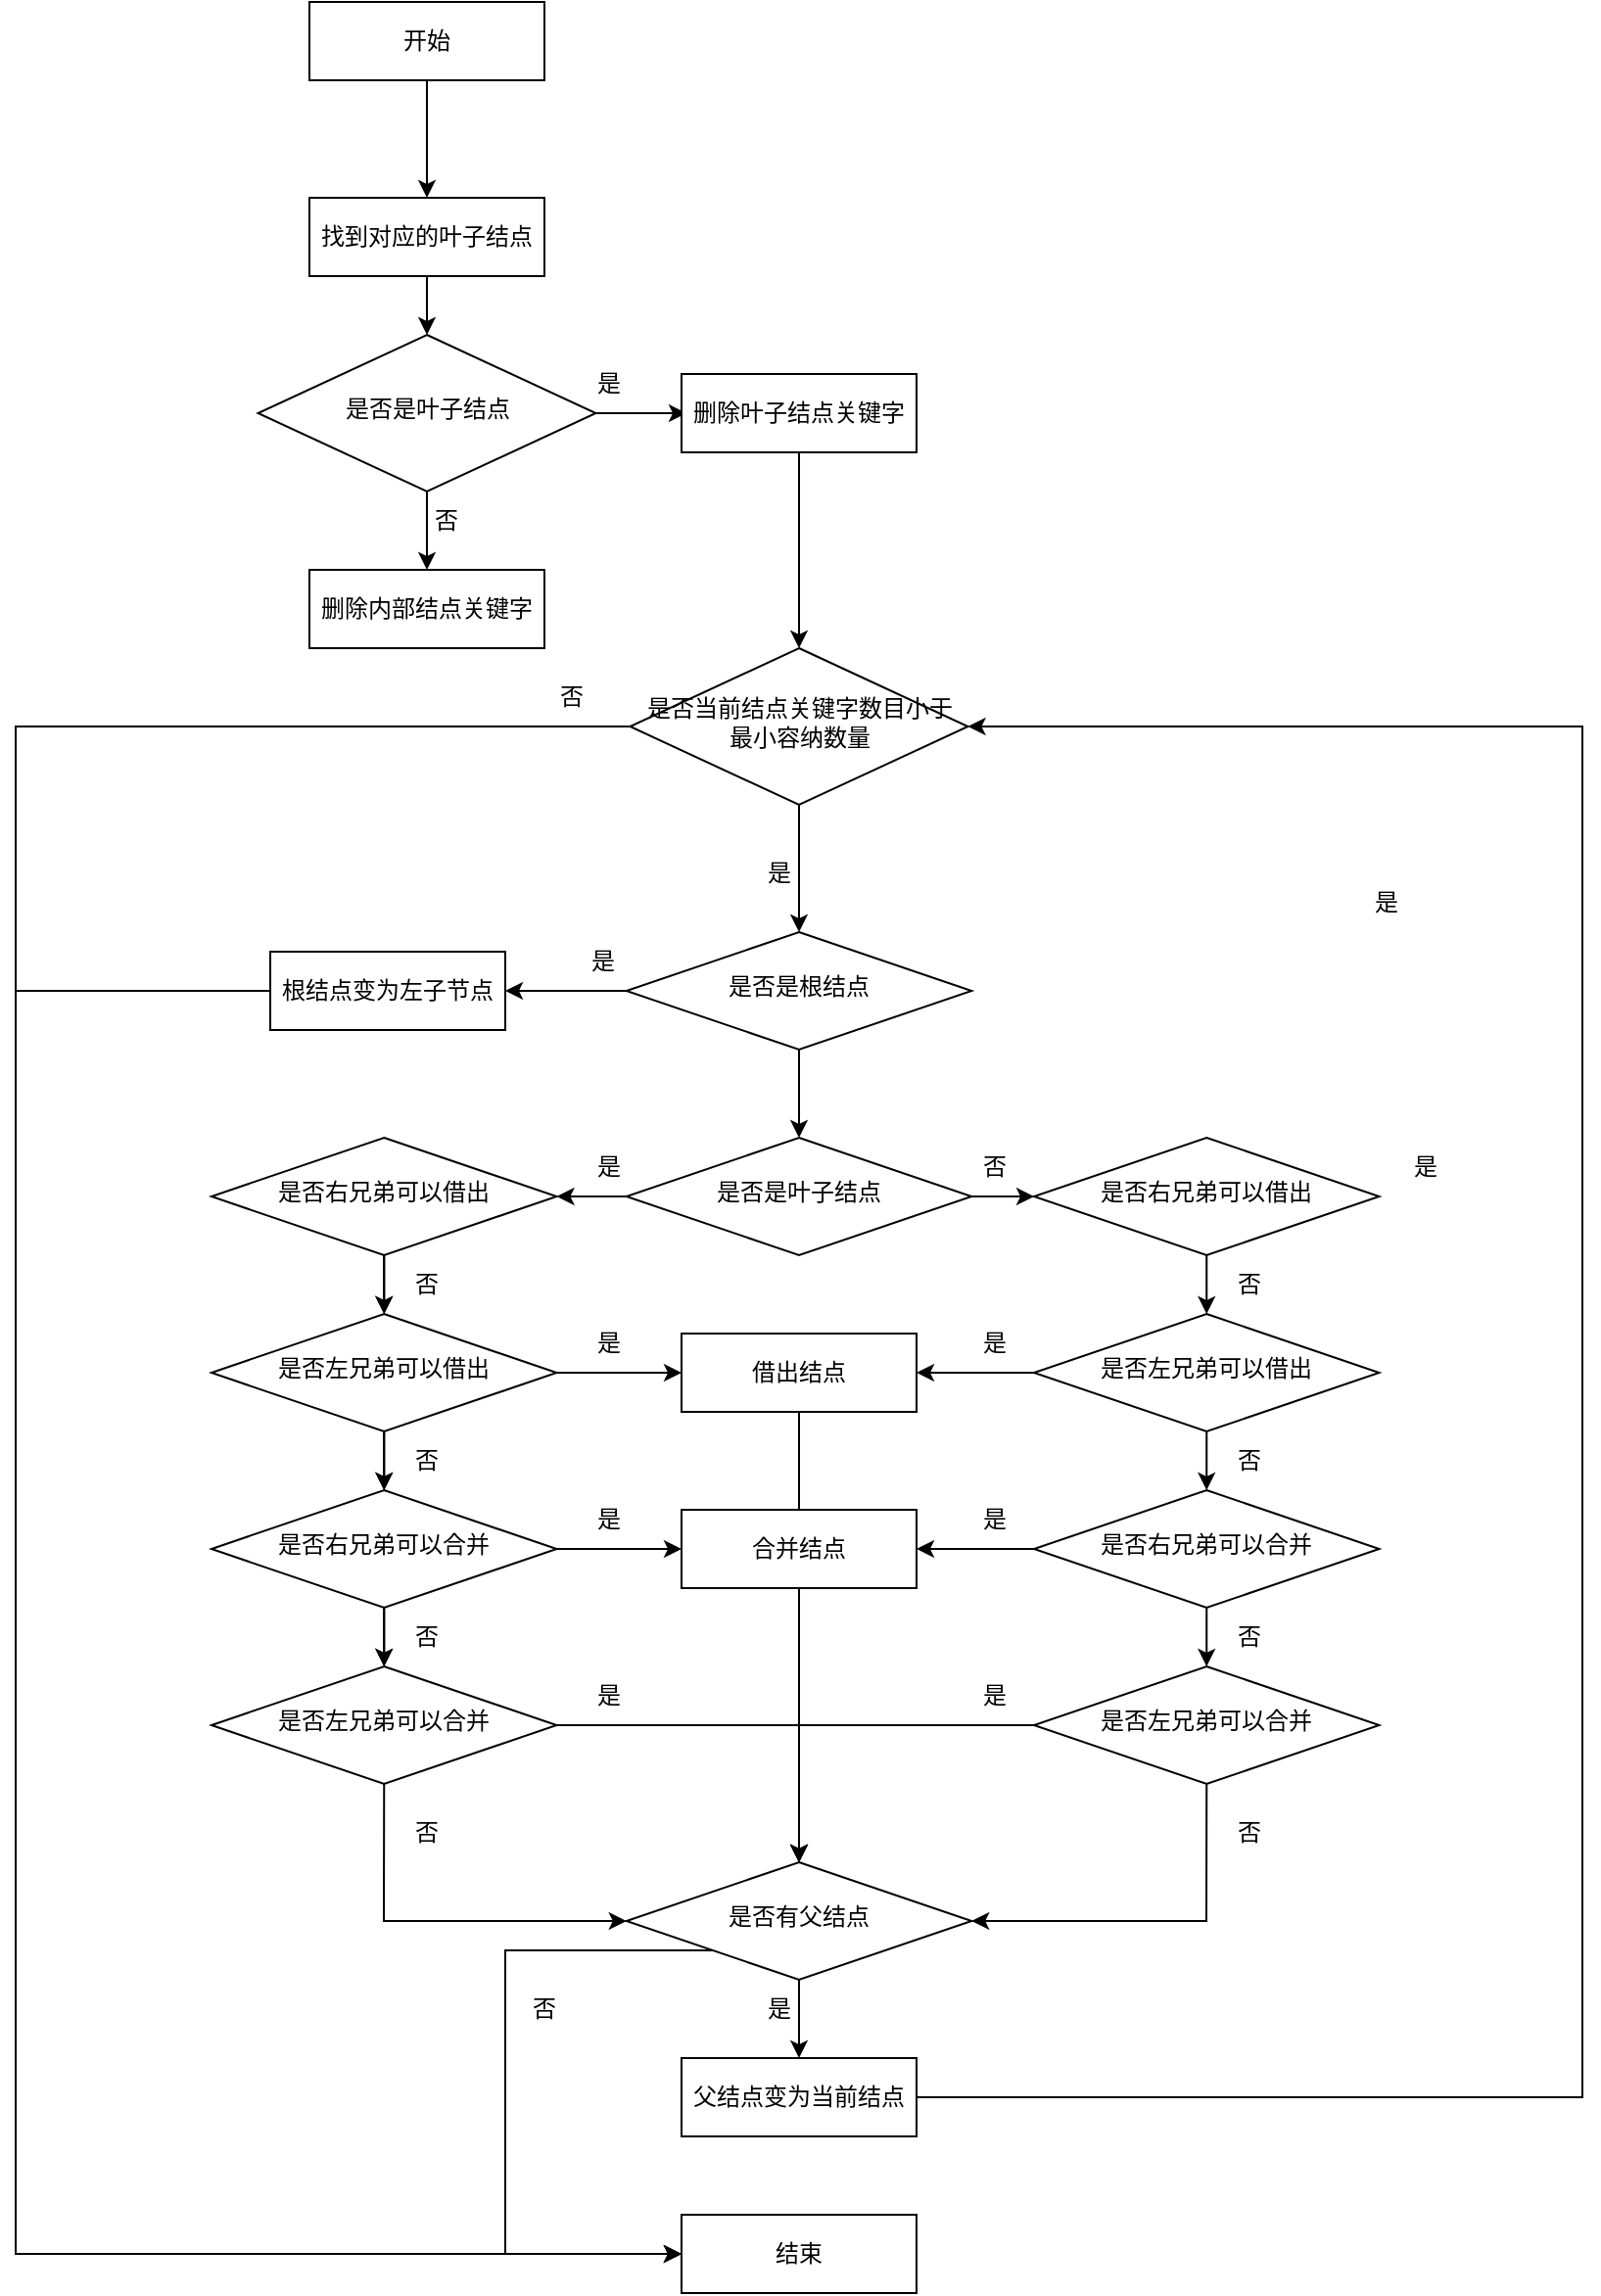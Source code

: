 <mxfile>
    <diagram id="kHgF8oy8Ynh24PCesCId" name="第 1 页">
        <mxGraphModel dx="1373" dy="1247" grid="1" gridSize="10" guides="1" tooltips="1" connect="1" arrows="1" fold="1" page="1" pageScale="1" pageWidth="827" pageHeight="1169" math="0" shadow="0">
            <root>
                <mxCell id="0"/>
                <mxCell id="1" parent="0"/>
                <mxCell id="5" value="结束" style="rounded=0;whiteSpace=wrap;html=1;fontSize=12;glass=0;strokeWidth=1;shadow=0;" vertex="1" parent="1">
                    <mxGeometry x="539.99" y="1200" width="120" height="40" as="geometry"/>
                </mxCell>
                <mxCell id="6" style="edgeStyle=none;html=1;exitX=0.5;exitY=1;exitDx=0;exitDy=0;entryX=0.5;entryY=0;entryDx=0;entryDy=0;rounded=0;" edge="1" parent="1" source="7" target="14">
                    <mxGeometry relative="1" as="geometry"/>
                </mxCell>
                <mxCell id="7" value="找到对应的叶子结点" style="rounded=0;whiteSpace=wrap;html=1;fontSize=12;glass=0;strokeWidth=1;shadow=0;" vertex="1" parent="1">
                    <mxGeometry x="350" y="170" width="120" height="40" as="geometry"/>
                </mxCell>
                <mxCell id="8" style="edgeStyle=orthogonalEdgeStyle;rounded=0;orthogonalLoop=1;jettySize=auto;html=1;exitX=0.5;exitY=1;exitDx=0;exitDy=0;entryX=0.5;entryY=0;entryDx=0;entryDy=0;" edge="1" parent="1" source="9" target="7">
                    <mxGeometry relative="1" as="geometry">
                        <mxPoint x="220" y="150" as="targetPoint"/>
                    </mxGeometry>
                </mxCell>
                <mxCell id="9" value="开始" style="rounded=0;whiteSpace=wrap;html=1;fontSize=12;glass=0;strokeWidth=1;shadow=0;" vertex="1" parent="1">
                    <mxGeometry x="350" y="70" width="120" height="40" as="geometry"/>
                </mxCell>
                <mxCell id="12" style="edgeStyle=orthogonalEdgeStyle;rounded=0;orthogonalLoop=1;jettySize=auto;html=1;exitX=1;exitY=0.5;exitDx=0;exitDy=0;" edge="1" parent="1" source="14">
                    <mxGeometry relative="1" as="geometry">
                        <mxPoint x="542.5" y="280.0" as="targetPoint"/>
                    </mxGeometry>
                </mxCell>
                <mxCell id="34" style="edgeStyle=none;html=1;exitX=0.5;exitY=1;exitDx=0;exitDy=0;" edge="1" parent="1" source="14" target="33">
                    <mxGeometry relative="1" as="geometry"/>
                </mxCell>
                <mxCell id="14" value="是否是叶子结点" style="rhombus;whiteSpace=wrap;html=1;shadow=0;fontFamily=Helvetica;fontSize=12;align=center;strokeWidth=1;spacing=6;spacingTop=-4;rounded=0;" vertex="1" parent="1">
                    <mxGeometry x="323.75" y="240" width="172.5" height="80" as="geometry"/>
                </mxCell>
                <mxCell id="15" value="是" style="text;html=1;strokeColor=none;fillColor=none;align=center;verticalAlign=middle;whiteSpace=wrap;rounded=0;" vertex="1" parent="1">
                    <mxGeometry x="472.5" y="250" width="60" height="30" as="geometry"/>
                </mxCell>
                <mxCell id="16" value="否" style="text;html=1;strokeColor=none;fillColor=none;align=center;verticalAlign=middle;whiteSpace=wrap;rounded=0;" vertex="1" parent="1">
                    <mxGeometry x="390" y="320" width="60" height="30" as="geometry"/>
                </mxCell>
                <mxCell id="17" style="edgeStyle=none;html=1;exitX=0.5;exitY=1;exitDx=0;exitDy=0;rounded=0;" edge="1" parent="1" source="18" target="23">
                    <mxGeometry relative="1" as="geometry">
                        <mxPoint x="600" y="330" as="targetPoint"/>
                    </mxGeometry>
                </mxCell>
                <mxCell id="18" value="删除叶子结点关键字" style="rounded=0;whiteSpace=wrap;html=1;fontSize=12;glass=0;strokeWidth=1;shadow=0;" vertex="1" parent="1">
                    <mxGeometry x="540" y="260" width="120" height="40" as="geometry"/>
                </mxCell>
                <mxCell id="21" style="edgeStyle=none;rounded=0;html=1;exitX=0.5;exitY=1;exitDx=0;exitDy=0;" edge="1" parent="1" source="23">
                    <mxGeometry relative="1" as="geometry">
                        <mxPoint x="600" y="545" as="targetPoint"/>
                    </mxGeometry>
                </mxCell>
                <mxCell id="68" style="edgeStyle=none;rounded=0;html=1;exitX=0;exitY=0.5;exitDx=0;exitDy=0;entryX=0;entryY=0.5;entryDx=0;entryDy=0;" edge="1" parent="1" source="23" target="5">
                    <mxGeometry relative="1" as="geometry">
                        <mxPoint x="550" y="1150" as="targetPoint"/>
                        <Array as="points">
                            <mxPoint x="200" y="440"/>
                            <mxPoint x="200" y="780"/>
                            <mxPoint x="200" y="1220"/>
                        </Array>
                    </mxGeometry>
                </mxCell>
                <mxCell id="23" value="是否当前结点关键字数目小于最小容纳数量" style="rhombus;whiteSpace=wrap;html=1;shadow=0;fontFamily=Helvetica;fontSize=12;align=center;strokeWidth=1;spacing=6;spacingTop=-4;rounded=0;" vertex="1" parent="1">
                    <mxGeometry x="513.75" y="400" width="172.5" height="80" as="geometry"/>
                </mxCell>
                <mxCell id="24" value="是" style="text;html=1;strokeColor=none;fillColor=none;align=center;verticalAlign=middle;whiteSpace=wrap;rounded=0;" vertex="1" parent="1">
                    <mxGeometry x="560" y="500" width="60" height="30" as="geometry"/>
                </mxCell>
                <mxCell id="31" value="是" style="text;html=1;strokeColor=none;fillColor=none;align=center;verticalAlign=middle;whiteSpace=wrap;rounded=0;" vertex="1" parent="1">
                    <mxGeometry x="870" y="515" width="60" height="30" as="geometry"/>
                </mxCell>
                <mxCell id="33" value="删除内部结点关键字" style="rounded=0;whiteSpace=wrap;html=1;fontSize=12;glass=0;strokeWidth=1;shadow=0;" vertex="1" parent="1">
                    <mxGeometry x="350" y="360" width="120" height="40" as="geometry"/>
                </mxCell>
                <mxCell id="37" style="edgeStyle=none;html=1;exitX=0;exitY=0.5;exitDx=0;exitDy=0;" edge="1" parent="1" source="35" target="36">
                    <mxGeometry relative="1" as="geometry"/>
                </mxCell>
                <mxCell id="61" style="edgeStyle=none;html=1;exitX=0.5;exitY=1;exitDx=0;exitDy=0;entryX=0.5;entryY=0;entryDx=0;entryDy=0;" edge="1" parent="1" source="35" target="39">
                    <mxGeometry relative="1" as="geometry"/>
                </mxCell>
                <mxCell id="35" value="是否是根结点" style="rhombus;whiteSpace=wrap;html=1;shadow=0;fontFamily=Helvetica;fontSize=12;align=center;strokeWidth=1;spacing=6;spacingTop=-4;rounded=0;" vertex="1" parent="1">
                    <mxGeometry x="511.87" y="545" width="176.25" height="60" as="geometry"/>
                </mxCell>
                <mxCell id="63" style="edgeStyle=none;html=1;exitX=0;exitY=0.5;exitDx=0;exitDy=0;entryX=0;entryY=0.5;entryDx=0;entryDy=0;rounded=0;" edge="1" parent="1" source="36" target="5">
                    <mxGeometry relative="1" as="geometry">
                        <Array as="points">
                            <mxPoint x="200" y="575"/>
                            <mxPoint x="200" y="1020"/>
                            <mxPoint x="200" y="1220"/>
                        </Array>
                    </mxGeometry>
                </mxCell>
                <mxCell id="36" value="根结点变为左子节点" style="rounded=0;whiteSpace=wrap;html=1;fontSize=12;glass=0;strokeWidth=1;shadow=0;" vertex="1" parent="1">
                    <mxGeometry x="330" y="555" width="120" height="40" as="geometry"/>
                </mxCell>
                <mxCell id="48" style="edgeStyle=none;html=1;exitX=0;exitY=0.5;exitDx=0;exitDy=0;entryX=1;entryY=0.5;entryDx=0;entryDy=0;" edge="1" parent="1" source="39" target="44">
                    <mxGeometry relative="1" as="geometry"/>
                </mxCell>
                <mxCell id="60" style="edgeStyle=none;html=1;exitX=1;exitY=0.5;exitDx=0;exitDy=0;entryX=0;entryY=0.5;entryDx=0;entryDy=0;" edge="1" parent="1" source="39" target="55">
                    <mxGeometry relative="1" as="geometry"/>
                </mxCell>
                <mxCell id="39" value="是否是叶子结点" style="rhombus;whiteSpace=wrap;html=1;shadow=0;fontFamily=Helvetica;fontSize=12;align=center;strokeWidth=1;spacing=6;spacingTop=-4;rounded=0;" vertex="1" parent="1">
                    <mxGeometry x="511.87" y="650" width="176.25" height="60" as="geometry"/>
                </mxCell>
                <mxCell id="41" value="是" style="text;html=1;strokeColor=none;fillColor=none;align=center;verticalAlign=middle;whiteSpace=wrap;rounded=0;" vertex="1" parent="1">
                    <mxGeometry x="470" y="545" width="60" height="30" as="geometry"/>
                </mxCell>
                <mxCell id="42" value="是" style="text;html=1;strokeColor=none;fillColor=none;align=center;verticalAlign=middle;whiteSpace=wrap;rounded=0;" vertex="1" parent="1">
                    <mxGeometry x="890" y="650" width="60" height="30" as="geometry"/>
                </mxCell>
                <mxCell id="50" style="edgeStyle=none;html=1;exitX=0.5;exitY=1;exitDx=0;exitDy=0;" edge="1" parent="1" source="43" target="46">
                    <mxGeometry relative="1" as="geometry"/>
                </mxCell>
                <mxCell id="122" style="edgeStyle=none;rounded=0;html=1;exitX=1;exitY=0.5;exitDx=0;exitDy=0;entryX=0;entryY=0.5;entryDx=0;entryDy=0;" edge="1" parent="1" source="43" target="121">
                    <mxGeometry relative="1" as="geometry"/>
                </mxCell>
                <mxCell id="43" value="是否左兄弟可以借出" style="rhombus;whiteSpace=wrap;html=1;shadow=0;fontFamily=Helvetica;fontSize=12;align=center;strokeWidth=1;spacing=6;spacingTop=-4;rounded=0;" vertex="1" parent="1">
                    <mxGeometry x="300" y="740" width="176.25" height="60" as="geometry"/>
                </mxCell>
                <mxCell id="59" style="edgeStyle=none;html=1;exitX=0.5;exitY=1;exitDx=0;exitDy=0;" edge="1" parent="1" source="44" target="43">
                    <mxGeometry relative="1" as="geometry"/>
                </mxCell>
                <mxCell id="44" value="是否右兄弟可以借出" style="rhombus;whiteSpace=wrap;html=1;shadow=0;fontFamily=Helvetica;fontSize=12;align=center;strokeWidth=1;spacing=6;spacingTop=-4;rounded=0;" vertex="1" parent="1">
                    <mxGeometry x="300" y="650" width="176.25" height="60" as="geometry"/>
                </mxCell>
                <mxCell id="71" style="edgeStyle=none;rounded=0;html=1;exitX=1;exitY=0.5;exitDx=0;exitDy=0;entryX=0.5;entryY=0;entryDx=0;entryDy=0;" edge="1" parent="1" source="45">
                    <mxGeometry relative="1" as="geometry">
                        <mxPoint x="599.99" y="1020" as="targetPoint"/>
                        <Array as="points">
                            <mxPoint x="600" y="950"/>
                        </Array>
                    </mxGeometry>
                </mxCell>
                <mxCell id="116" style="edgeStyle=none;rounded=0;html=1;exitX=0.5;exitY=1;exitDx=0;exitDy=0;entryX=0;entryY=0.5;entryDx=0;entryDy=0;" edge="1" parent="1" source="45" target="75">
                    <mxGeometry relative="1" as="geometry">
                        <Array as="points">
                            <mxPoint x="388" y="1050"/>
                        </Array>
                    </mxGeometry>
                </mxCell>
                <mxCell id="45" value="是否左兄弟可以合并" style="rhombus;whiteSpace=wrap;html=1;shadow=0;fontFamily=Helvetica;fontSize=12;align=center;strokeWidth=1;spacing=6;spacingTop=-4;rounded=0;" vertex="1" parent="1">
                    <mxGeometry x="300" y="920" width="176.25" height="60" as="geometry"/>
                </mxCell>
                <mxCell id="51" style="edgeStyle=none;html=1;exitX=0.5;exitY=1;exitDx=0;exitDy=0;entryX=0.5;entryY=0;entryDx=0;entryDy=0;" edge="1" parent="1" source="46" target="45">
                    <mxGeometry relative="1" as="geometry"/>
                </mxCell>
                <mxCell id="125" style="edgeStyle=none;rounded=0;html=1;exitX=1;exitY=0.5;exitDx=0;exitDy=0;" edge="1" parent="1" source="46" target="124">
                    <mxGeometry relative="1" as="geometry"/>
                </mxCell>
                <mxCell id="46" value="是否右兄弟可以合并" style="rhombus;whiteSpace=wrap;html=1;shadow=0;fontFamily=Helvetica;fontSize=12;align=center;strokeWidth=1;spacing=6;spacingTop=-4;rounded=0;" vertex="1" parent="1">
                    <mxGeometry x="300" y="830" width="176.25" height="60" as="geometry"/>
                </mxCell>
                <mxCell id="52" style="edgeStyle=none;html=1;exitX=0.5;exitY=1;exitDx=0;exitDy=0;" edge="1" parent="1" source="53" target="58">
                    <mxGeometry relative="1" as="geometry"/>
                </mxCell>
                <mxCell id="123" style="edgeStyle=none;rounded=0;html=1;exitX=0;exitY=0.5;exitDx=0;exitDy=0;entryX=1;entryY=0.5;entryDx=0;entryDy=0;" edge="1" parent="1" source="53" target="121">
                    <mxGeometry relative="1" as="geometry"/>
                </mxCell>
                <mxCell id="53" value="是否左兄弟可以借出" style="rhombus;whiteSpace=wrap;html=1;shadow=0;fontFamily=Helvetica;fontSize=12;align=center;strokeWidth=1;spacing=6;spacingTop=-4;rounded=0;" vertex="1" parent="1">
                    <mxGeometry x="720" y="740" width="176.25" height="60" as="geometry"/>
                </mxCell>
                <mxCell id="62" style="edgeStyle=none;html=1;exitX=0.5;exitY=1;exitDx=0;exitDy=0;entryX=0.5;entryY=0;entryDx=0;entryDy=0;" edge="1" parent="1" source="55" target="53">
                    <mxGeometry relative="1" as="geometry"/>
                </mxCell>
                <mxCell id="55" value="是否右兄弟可以借出" style="rhombus;whiteSpace=wrap;html=1;shadow=0;fontFamily=Helvetica;fontSize=12;align=center;strokeWidth=1;spacing=6;spacingTop=-4;rounded=0;" vertex="1" parent="1">
                    <mxGeometry x="720" y="650" width="176.25" height="60" as="geometry"/>
                </mxCell>
                <mxCell id="72" style="edgeStyle=none;rounded=0;html=1;exitX=0;exitY=0.5;exitDx=0;exitDy=0;" edge="1" parent="1">
                    <mxGeometry relative="1" as="geometry">
                        <mxPoint x="600" y="1020" as="targetPoint"/>
                        <mxPoint x="720" y="950" as="sourcePoint"/>
                        <Array as="points">
                            <mxPoint x="600" y="950"/>
                        </Array>
                    </mxGeometry>
                </mxCell>
                <mxCell id="57" style="edgeStyle=none;html=1;exitX=0.5;exitY=1;exitDx=0;exitDy=0;entryX=0.5;entryY=0;entryDx=0;entryDy=0;" edge="1" parent="1" source="58">
                    <mxGeometry relative="1" as="geometry">
                        <mxPoint x="808.125" y="920" as="targetPoint"/>
                    </mxGeometry>
                </mxCell>
                <mxCell id="126" style="edgeStyle=none;rounded=0;html=1;exitX=0;exitY=0.5;exitDx=0;exitDy=0;entryX=1;entryY=0.5;entryDx=0;entryDy=0;" edge="1" parent="1" source="58" target="124">
                    <mxGeometry relative="1" as="geometry"/>
                </mxCell>
                <mxCell id="58" value="是否右兄弟可以合并" style="rhombus;whiteSpace=wrap;html=1;shadow=0;fontFamily=Helvetica;fontSize=12;align=center;strokeWidth=1;spacing=6;spacingTop=-4;rounded=0;" vertex="1" parent="1">
                    <mxGeometry x="720" y="830" width="176.25" height="60" as="geometry"/>
                </mxCell>
                <mxCell id="64" value="是" style="text;html=1;strokeColor=none;fillColor=none;align=center;verticalAlign=middle;whiteSpace=wrap;rounded=0;" vertex="1" parent="1">
                    <mxGeometry x="472.5" y="650" width="60" height="30" as="geometry"/>
                </mxCell>
                <mxCell id="65" value="否" style="text;html=1;strokeColor=none;fillColor=none;align=center;verticalAlign=middle;whiteSpace=wrap;rounded=0;" vertex="1" parent="1">
                    <mxGeometry x="670" y="650" width="60" height="30" as="geometry"/>
                </mxCell>
                <mxCell id="69" value="否" style="text;html=1;strokeColor=none;fillColor=none;align=center;verticalAlign=middle;whiteSpace=wrap;rounded=0;" vertex="1" parent="1">
                    <mxGeometry x="453.75" y="410" width="60" height="30" as="geometry"/>
                </mxCell>
                <mxCell id="84" style="edgeStyle=none;rounded=0;html=1;exitX=0.5;exitY=1;exitDx=0;exitDy=0;entryX=1;entryY=0.5;entryDx=0;entryDy=0;" edge="1" parent="1" source="74" target="75">
                    <mxGeometry relative="1" as="geometry">
                        <Array as="points">
                            <mxPoint x="808" y="1050"/>
                        </Array>
                    </mxGeometry>
                </mxCell>
                <mxCell id="74" value="是否左兄弟可以合并" style="rhombus;whiteSpace=wrap;html=1;shadow=0;fontFamily=Helvetica;fontSize=12;align=center;strokeWidth=1;spacing=6;spacingTop=-4;rounded=0;" vertex="1" parent="1">
                    <mxGeometry x="720" y="920" width="176.25" height="60" as="geometry"/>
                </mxCell>
                <mxCell id="77" style="edgeStyle=none;rounded=0;html=1;exitX=0.5;exitY=1;exitDx=0;exitDy=0;" edge="1" parent="1" source="75" target="76">
                    <mxGeometry relative="1" as="geometry"/>
                </mxCell>
                <mxCell id="118" style="edgeStyle=none;rounded=0;html=1;exitX=0;exitY=1;exitDx=0;exitDy=0;entryX=0;entryY=0.5;entryDx=0;entryDy=0;" edge="1" parent="1" source="75" target="5">
                    <mxGeometry relative="1" as="geometry">
                        <Array as="points">
                            <mxPoint x="450" y="1065"/>
                            <mxPoint x="450" y="1220"/>
                        </Array>
                    </mxGeometry>
                </mxCell>
                <mxCell id="75" value="是否有父结点" style="rhombus;whiteSpace=wrap;html=1;shadow=0;fontFamily=Helvetica;fontSize=12;align=center;strokeWidth=1;spacing=6;spacingTop=-4;rounded=0;" vertex="1" parent="1">
                    <mxGeometry x="511.87" y="1020" width="176.25" height="60" as="geometry"/>
                </mxCell>
                <mxCell id="79" style="edgeStyle=none;rounded=0;html=1;exitX=1;exitY=0.5;exitDx=0;exitDy=0;entryX=1;entryY=0.5;entryDx=0;entryDy=0;" edge="1" parent="1" source="76" target="23">
                    <mxGeometry relative="1" as="geometry">
                        <Array as="points">
                            <mxPoint x="1000" y="1140"/>
                            <mxPoint x="1000" y="440"/>
                        </Array>
                    </mxGeometry>
                </mxCell>
                <mxCell id="76" value="父结点变为当前结点" style="rounded=0;whiteSpace=wrap;html=1;fontSize=12;glass=0;strokeWidth=1;shadow=0;" vertex="1" parent="1">
                    <mxGeometry x="540" y="1120" width="120" height="40" as="geometry"/>
                </mxCell>
                <mxCell id="78" value="是" style="text;html=1;strokeColor=none;fillColor=none;align=center;verticalAlign=middle;whiteSpace=wrap;rounded=0;" vertex="1" parent="1">
                    <mxGeometry x="560" y="1080" width="60" height="30" as="geometry"/>
                </mxCell>
                <mxCell id="80" value="否" style="text;html=1;strokeColor=none;fillColor=none;align=center;verticalAlign=middle;whiteSpace=wrap;rounded=0;" vertex="1" parent="1">
                    <mxGeometry x="800" y="710" width="60" height="30" as="geometry"/>
                </mxCell>
                <mxCell id="81" value="否" style="text;html=1;strokeColor=none;fillColor=none;align=center;verticalAlign=middle;whiteSpace=wrap;rounded=0;" vertex="1" parent="1">
                    <mxGeometry x="800" y="800" width="60" height="30" as="geometry"/>
                </mxCell>
                <mxCell id="82" value="否" style="text;html=1;strokeColor=none;fillColor=none;align=center;verticalAlign=middle;whiteSpace=wrap;rounded=0;" vertex="1" parent="1">
                    <mxGeometry x="800" y="890" width="60" height="30" as="geometry"/>
                </mxCell>
                <mxCell id="85" value="否" style="text;html=1;strokeColor=none;fillColor=none;align=center;verticalAlign=middle;whiteSpace=wrap;rounded=0;" vertex="1" parent="1">
                    <mxGeometry x="800" y="990" width="60" height="30" as="geometry"/>
                </mxCell>
                <mxCell id="109" style="edgeStyle=none;html=1;exitX=0.5;exitY=1;exitDx=0;exitDy=0;" edge="1" parent="1">
                    <mxGeometry relative="1" as="geometry">
                        <mxPoint x="388.125" y="800" as="sourcePoint"/>
                        <mxPoint x="388.125" y="830" as="targetPoint"/>
                    </mxGeometry>
                </mxCell>
                <mxCell id="110" style="edgeStyle=none;html=1;exitX=0.5;exitY=1;exitDx=0;exitDy=0;entryX=0.5;entryY=0;entryDx=0;entryDy=0;" edge="1" parent="1">
                    <mxGeometry relative="1" as="geometry">
                        <mxPoint x="388.125" y="710" as="sourcePoint"/>
                        <mxPoint x="388.125" y="740" as="targetPoint"/>
                    </mxGeometry>
                </mxCell>
                <mxCell id="111" style="edgeStyle=none;html=1;exitX=0.5;exitY=1;exitDx=0;exitDy=0;entryX=0.5;entryY=0;entryDx=0;entryDy=0;" edge="1" parent="1">
                    <mxGeometry relative="1" as="geometry">
                        <mxPoint x="388.125" y="890" as="sourcePoint"/>
                        <mxPoint x="388.125" y="920" as="targetPoint"/>
                    </mxGeometry>
                </mxCell>
                <mxCell id="112" value="否" style="text;html=1;strokeColor=none;fillColor=none;align=center;verticalAlign=middle;whiteSpace=wrap;rounded=0;" vertex="1" parent="1">
                    <mxGeometry x="380" y="710" width="60" height="30" as="geometry"/>
                </mxCell>
                <mxCell id="113" value="否" style="text;html=1;strokeColor=none;fillColor=none;align=center;verticalAlign=middle;whiteSpace=wrap;rounded=0;" vertex="1" parent="1">
                    <mxGeometry x="380" y="800" width="60" height="30" as="geometry"/>
                </mxCell>
                <mxCell id="114" value="否" style="text;html=1;strokeColor=none;fillColor=none;align=center;verticalAlign=middle;whiteSpace=wrap;rounded=0;" vertex="1" parent="1">
                    <mxGeometry x="380" y="890" width="60" height="30" as="geometry"/>
                </mxCell>
                <mxCell id="115" value="否" style="text;html=1;strokeColor=none;fillColor=none;align=center;verticalAlign=middle;whiteSpace=wrap;rounded=0;" vertex="1" parent="1">
                    <mxGeometry x="380" y="990" width="60" height="30" as="geometry"/>
                </mxCell>
                <mxCell id="119" value="否" style="text;html=1;strokeColor=none;fillColor=none;align=center;verticalAlign=middle;whiteSpace=wrap;rounded=0;" vertex="1" parent="1">
                    <mxGeometry x="440" y="1080" width="60" height="30" as="geometry"/>
                </mxCell>
                <mxCell id="128" style="edgeStyle=none;rounded=0;html=1;exitX=0.5;exitY=1;exitDx=0;exitDy=0;" edge="1" parent="1" source="121">
                    <mxGeometry relative="1" as="geometry">
                        <mxPoint x="600" y="1020" as="targetPoint"/>
                    </mxGeometry>
                </mxCell>
                <mxCell id="121" value="借出结点" style="rounded=0;whiteSpace=wrap;html=1;fontSize=12;glass=0;strokeWidth=1;shadow=0;" vertex="1" parent="1">
                    <mxGeometry x="540" y="750" width="120" height="40" as="geometry"/>
                </mxCell>
                <mxCell id="127" style="edgeStyle=none;rounded=0;html=1;exitX=0.5;exitY=1;exitDx=0;exitDy=0;entryX=0.5;entryY=0;entryDx=0;entryDy=0;" edge="1" parent="1" source="124" target="75">
                    <mxGeometry relative="1" as="geometry"/>
                </mxCell>
                <mxCell id="124" value="合并结点" style="rounded=0;whiteSpace=wrap;html=1;fontSize=12;glass=0;strokeWidth=1;shadow=0;" vertex="1" parent="1">
                    <mxGeometry x="540" y="840" width="120" height="40" as="geometry"/>
                </mxCell>
                <mxCell id="129" value="是" style="text;html=1;strokeColor=none;fillColor=none;align=center;verticalAlign=middle;whiteSpace=wrap;rounded=0;" vertex="1" parent="1">
                    <mxGeometry x="472.5" y="740" width="60" height="30" as="geometry"/>
                </mxCell>
                <mxCell id="130" value="是" style="text;html=1;strokeColor=none;fillColor=none;align=center;verticalAlign=middle;whiteSpace=wrap;rounded=0;" vertex="1" parent="1">
                    <mxGeometry x="472.5" y="830" width="60" height="30" as="geometry"/>
                </mxCell>
                <mxCell id="134" value="是" style="text;html=1;strokeColor=none;fillColor=none;align=center;verticalAlign=middle;whiteSpace=wrap;rounded=0;" vertex="1" parent="1">
                    <mxGeometry x="472.5" y="920" width="60" height="30" as="geometry"/>
                </mxCell>
                <mxCell id="135" value="是" style="text;html=1;strokeColor=none;fillColor=none;align=center;verticalAlign=middle;whiteSpace=wrap;rounded=0;" vertex="1" parent="1">
                    <mxGeometry x="670" y="740" width="60" height="30" as="geometry"/>
                </mxCell>
                <mxCell id="136" value="是" style="text;html=1;strokeColor=none;fillColor=none;align=center;verticalAlign=middle;whiteSpace=wrap;rounded=0;" vertex="1" parent="1">
                    <mxGeometry x="670" y="830" width="60" height="30" as="geometry"/>
                </mxCell>
                <mxCell id="137" value="是" style="text;html=1;strokeColor=none;fillColor=none;align=center;verticalAlign=middle;whiteSpace=wrap;rounded=0;" vertex="1" parent="1">
                    <mxGeometry x="670" y="920" width="60" height="30" as="geometry"/>
                </mxCell>
            </root>
        </mxGraphModel>
    </diagram>
</mxfile>